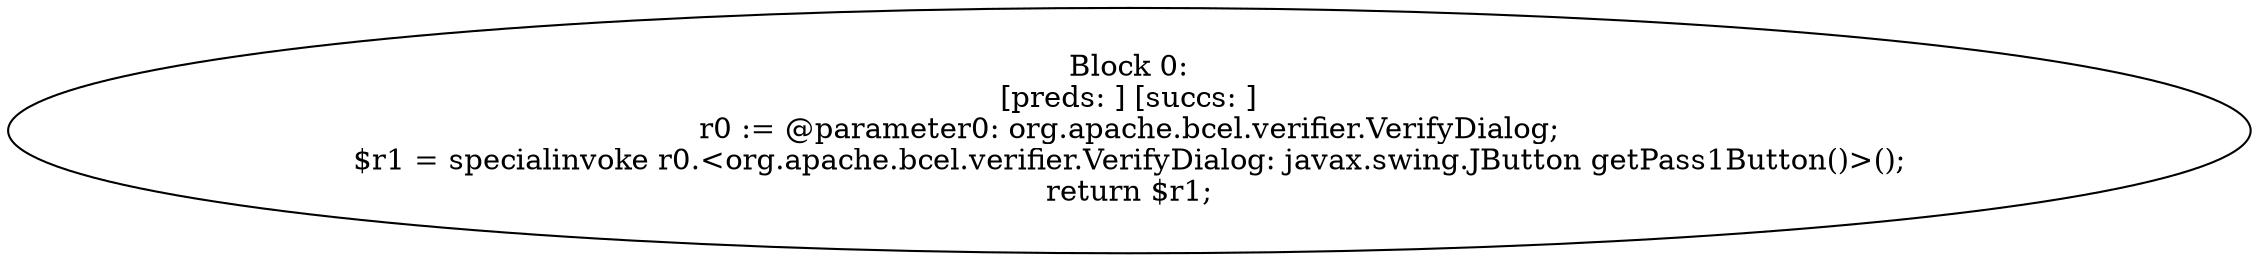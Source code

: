 digraph "unitGraph" {
    "Block 0:
[preds: ] [succs: ]
r0 := @parameter0: org.apache.bcel.verifier.VerifyDialog;
$r1 = specialinvoke r0.<org.apache.bcel.verifier.VerifyDialog: javax.swing.JButton getPass1Button()>();
return $r1;
"
}
